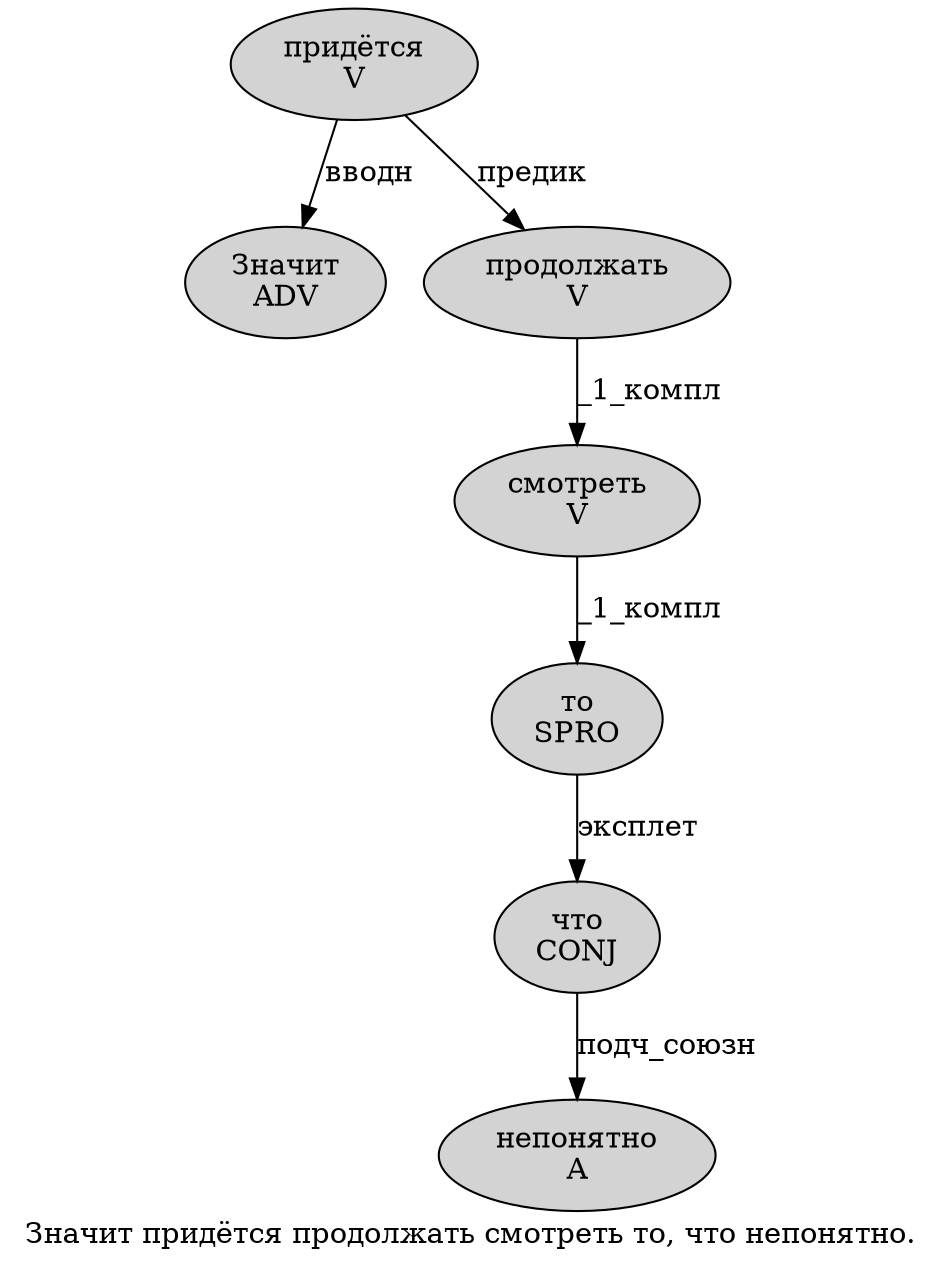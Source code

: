 digraph SENTENCE_4792 {
	graph [label="Значит придётся продолжать смотреть то, что непонятно."]
	node [style=filled]
		0 [label="Значит
ADV" color="" fillcolor=lightgray penwidth=1 shape=ellipse]
		1 [label="придётся
V" color="" fillcolor=lightgray penwidth=1 shape=ellipse]
		2 [label="продолжать
V" color="" fillcolor=lightgray penwidth=1 shape=ellipse]
		3 [label="смотреть
V" color="" fillcolor=lightgray penwidth=1 shape=ellipse]
		4 [label="то
SPRO" color="" fillcolor=lightgray penwidth=1 shape=ellipse]
		6 [label="что
CONJ" color="" fillcolor=lightgray penwidth=1 shape=ellipse]
		7 [label="непонятно
A" color="" fillcolor=lightgray penwidth=1 shape=ellipse]
			2 -> 3 [label="_1_компл"]
			4 -> 6 [label="эксплет"]
			3 -> 4 [label="_1_компл"]
			1 -> 0 [label="вводн"]
			1 -> 2 [label="предик"]
			6 -> 7 [label="подч_союзн"]
}